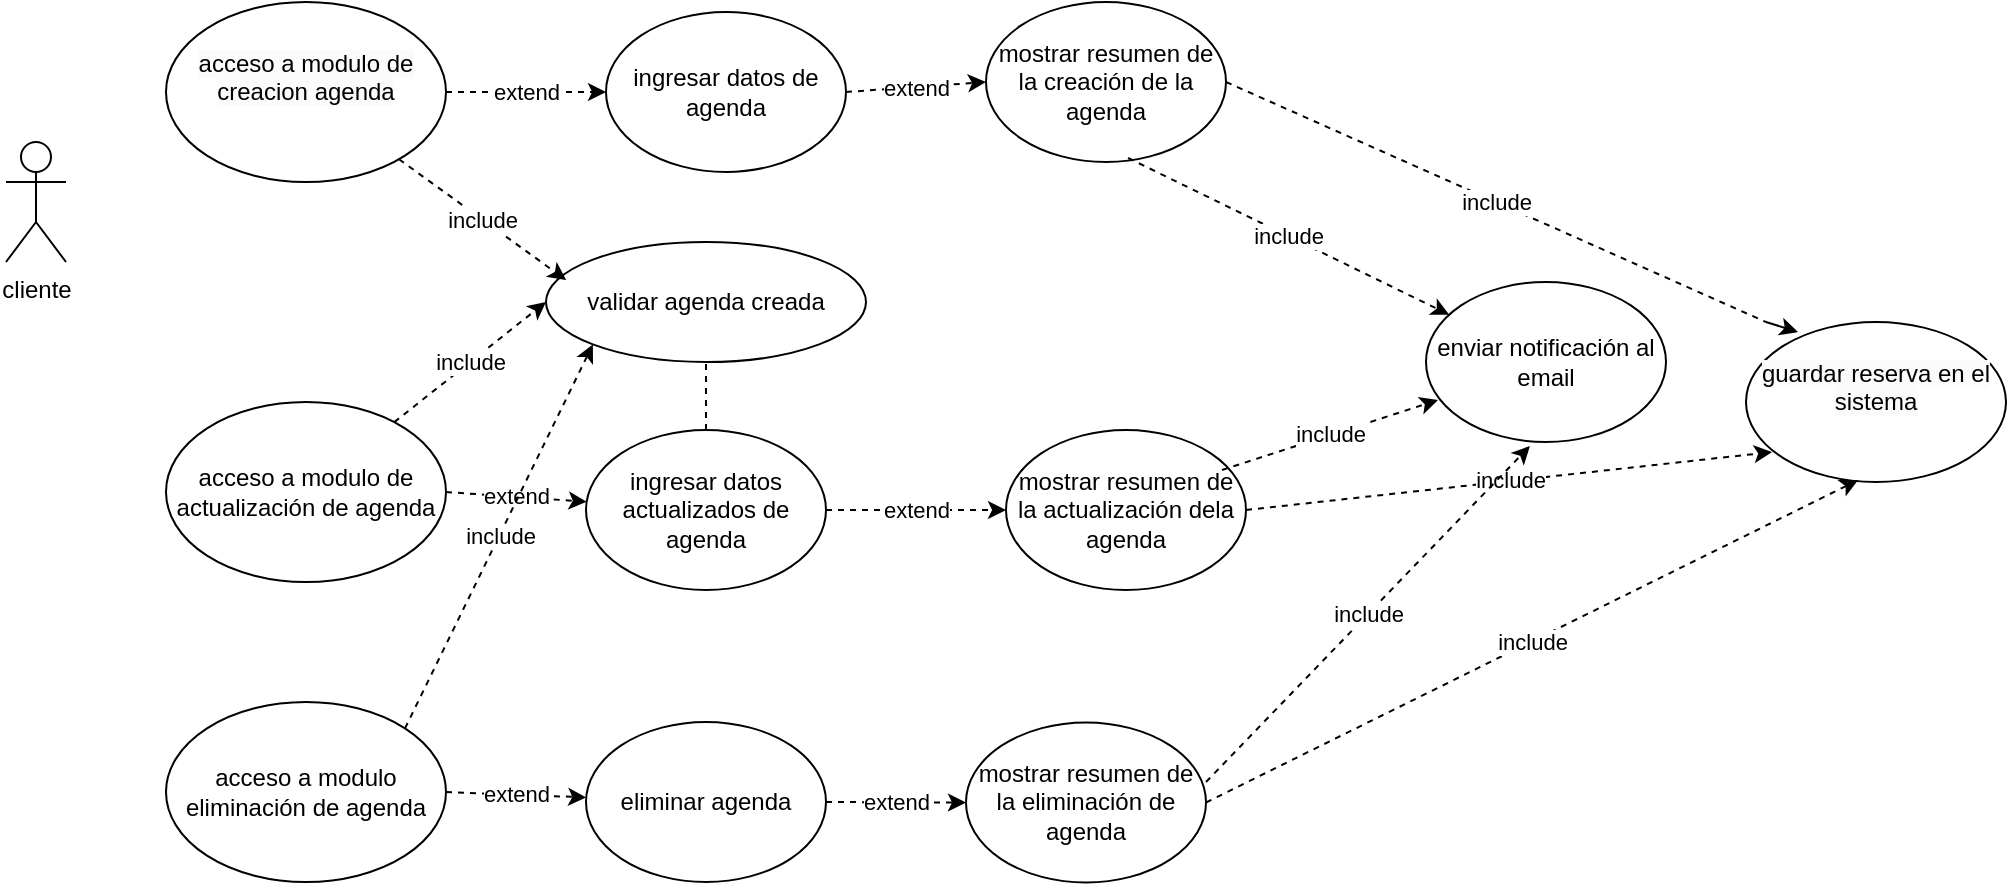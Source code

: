 <mxfile version="24.7.7">
  <diagram name="Página-1" id="i0eWZmUpmiWmabESyE_h">
    <mxGraphModel dx="794" dy="724" grid="1" gridSize="10" guides="1" tooltips="1" connect="1" arrows="1" fold="1" page="1" pageScale="1" pageWidth="1169" pageHeight="827" math="0" shadow="0">
      <root>
        <mxCell id="0" />
        <mxCell id="1" parent="0" />
        <mxCell id="mDGtLJkJGE_eIqr4GVcM-1" value="cliente" style="shape=umlActor;verticalLabelPosition=bottom;verticalAlign=top;html=1;outlineConnect=0;" vertex="1" parent="1">
          <mxGeometry x="20" y="230" width="30" height="60" as="geometry" />
        </mxCell>
        <mxCell id="mDGtLJkJGE_eIqr4GVcM-2" value="&#xa;&lt;span style=&quot;color: rgb(0, 0, 0); font-family: Helvetica; font-size: 12px; font-style: normal; font-variant-ligatures: normal; font-variant-caps: normal; font-weight: 400; letter-spacing: normal; orphans: 2; text-align: center; text-indent: 0px; text-transform: none; widows: 2; word-spacing: 0px; -webkit-text-stroke-width: 0px; white-space: normal; background-color: rgb(251, 251, 251); text-decoration-thickness: initial; text-decoration-style: initial; text-decoration-color: initial; display: inline !important; float: none;&quot;&gt;acceso a modulo de creacion agenda&lt;/span&gt;&#xa;&#xa;" style="ellipse;whiteSpace=wrap;html=1;" vertex="1" parent="1">
          <mxGeometry x="100" y="160" width="140" height="90" as="geometry" />
        </mxCell>
        <mxCell id="mDGtLJkJGE_eIqr4GVcM-3" value="acceso a modulo eliminación de agenda" style="ellipse;whiteSpace=wrap;html=1;" vertex="1" parent="1">
          <mxGeometry x="100" y="510" width="140" height="90" as="geometry" />
        </mxCell>
        <mxCell id="mDGtLJkJGE_eIqr4GVcM-4" value="acceso a modulo de actualización de agenda" style="ellipse;whiteSpace=wrap;html=1;" vertex="1" parent="1">
          <mxGeometry x="100" y="360" width="140" height="90" as="geometry" />
        </mxCell>
        <mxCell id="mDGtLJkJGE_eIqr4GVcM-5" value="ingresar datos de agenda" style="ellipse;whiteSpace=wrap;html=1;" vertex="1" parent="1">
          <mxGeometry x="320" y="165" width="120" height="80" as="geometry" />
        </mxCell>
        <mxCell id="mDGtLJkJGE_eIqr4GVcM-6" value="mostrar resumen de la creación de la agenda" style="ellipse;whiteSpace=wrap;html=1;" vertex="1" parent="1">
          <mxGeometry x="510" y="160" width="120" height="80" as="geometry" />
        </mxCell>
        <mxCell id="mDGtLJkJGE_eIqr4GVcM-7" value="validar agenda creada" style="ellipse;whiteSpace=wrap;html=1;" vertex="1" parent="1">
          <mxGeometry x="290" y="280" width="160" height="60" as="geometry" />
        </mxCell>
        <mxCell id="mDGtLJkJGE_eIqr4GVcM-86" value="" style="edgeStyle=none;shape=connector;rounded=0;orthogonalLoop=1;jettySize=auto;html=1;dashed=1;strokeColor=default;align=center;verticalAlign=middle;fontFamily=Helvetica;fontSize=11;fontColor=default;labelBackgroundColor=default;endArrow=none;" edge="1" parent="1" source="mDGtLJkJGE_eIqr4GVcM-8" target="mDGtLJkJGE_eIqr4GVcM-7">
          <mxGeometry relative="1" as="geometry" />
        </mxCell>
        <mxCell id="mDGtLJkJGE_eIqr4GVcM-8" value="ingresar datos actualizados de agenda" style="ellipse;whiteSpace=wrap;html=1;" vertex="1" parent="1">
          <mxGeometry x="310" y="374" width="120" height="80" as="geometry" />
        </mxCell>
        <mxCell id="mDGtLJkJGE_eIqr4GVcM-11" value="&#xa;&lt;span style=&quot;color: rgb(0, 0, 0); font-family: Helvetica; font-size: 12px; font-style: normal; font-variant-ligatures: normal; font-variant-caps: normal; font-weight: 400; letter-spacing: normal; orphans: 2; text-align: center; text-indent: 0px; text-transform: none; widows: 2; word-spacing: 0px; -webkit-text-stroke-width: 0px; white-space: normal; background-color: rgb(251, 251, 251); text-decoration-thickness: initial; text-decoration-style: initial; text-decoration-color: initial; display: inline !important; float: none;&quot;&gt;guardar reserva en el sistema&lt;/span&gt;&#xa;&#xa;" style="ellipse;whiteSpace=wrap;html=1;" vertex="1" parent="1">
          <mxGeometry x="890" y="320" width="130" height="80" as="geometry" />
        </mxCell>
        <mxCell id="mDGtLJkJGE_eIqr4GVcM-12" value="enviar notificación al email" style="ellipse;whiteSpace=wrap;html=1;" vertex="1" parent="1">
          <mxGeometry x="730" y="300" width="120" height="80" as="geometry" />
        </mxCell>
        <mxCell id="mDGtLJkJGE_eIqr4GVcM-13" value="mostrar resumen de la eliminación de agenda" style="ellipse;whiteSpace=wrap;html=1;" vertex="1" parent="1">
          <mxGeometry x="500" y="520.25" width="120" height="80" as="geometry" />
        </mxCell>
        <mxCell id="mDGtLJkJGE_eIqr4GVcM-14" value="eliminar agenda" style="ellipse;whiteSpace=wrap;html=1;" vertex="1" parent="1">
          <mxGeometry x="310" y="520" width="120" height="80" as="geometry" />
        </mxCell>
        <mxCell id="mDGtLJkJGE_eIqr4GVcM-16" value="mostrar resumen de la actualización dela agenda" style="ellipse;whiteSpace=wrap;html=1;" vertex="1" parent="1">
          <mxGeometry x="520" y="374" width="120" height="80" as="geometry" />
        </mxCell>
        <mxCell id="mDGtLJkJGE_eIqr4GVcM-51" value="include" style="endArrow=none;dashed=1;html=1;rounded=0;exitX=1;exitY=0.5;exitDx=0;exitDy=0;" edge="1" parent="1" source="mDGtLJkJGE_eIqr4GVcM-6">
          <mxGeometry width="50" height="50" relative="1" as="geometry">
            <mxPoint x="610" y="196.14" as="sourcePoint" />
            <mxPoint x="900" y="320" as="targetPoint" />
          </mxGeometry>
        </mxCell>
        <mxCell id="mDGtLJkJGE_eIqr4GVcM-52" value="" style="endArrow=classic;html=1;rounded=0;entryX=0.2;entryY=0.063;entryDx=0;entryDy=0;entryPerimeter=0;" edge="1" parent="1" target="mDGtLJkJGE_eIqr4GVcM-11">
          <mxGeometry width="50" height="50" relative="1" as="geometry">
            <mxPoint x="900" y="320" as="sourcePoint" />
            <mxPoint x="895.931" y="364.223" as="targetPoint" />
          </mxGeometry>
        </mxCell>
        <mxCell id="mDGtLJkJGE_eIqr4GVcM-88" value="extend" style="endArrow=classic;html=1;rounded=0;dashed=1;strokeColor=default;align=center;verticalAlign=middle;fontFamily=Helvetica;fontSize=11;fontColor=default;labelBackgroundColor=default;exitX=1;exitY=0.5;exitDx=0;exitDy=0;" edge="1" parent="1" source="mDGtLJkJGE_eIqr4GVcM-2" target="mDGtLJkJGE_eIqr4GVcM-5">
          <mxGeometry width="50" height="50" relative="1" as="geometry">
            <mxPoint x="480" y="340" as="sourcePoint" />
            <mxPoint x="530" y="290" as="targetPoint" />
          </mxGeometry>
        </mxCell>
        <mxCell id="mDGtLJkJGE_eIqr4GVcM-90" value="extend" style="endArrow=classic;html=1;rounded=0;dashed=1;strokeColor=default;align=center;verticalAlign=middle;fontFamily=Helvetica;fontSize=11;fontColor=default;labelBackgroundColor=default;exitX=1;exitY=0.5;exitDx=0;exitDy=0;entryX=0;entryY=0.5;entryDx=0;entryDy=0;" edge="1" parent="1" source="mDGtLJkJGE_eIqr4GVcM-5" target="mDGtLJkJGE_eIqr4GVcM-6">
          <mxGeometry width="50" height="50" relative="1" as="geometry">
            <mxPoint x="490" y="350" as="sourcePoint" />
            <mxPoint x="540" y="300" as="targetPoint" />
          </mxGeometry>
        </mxCell>
        <mxCell id="mDGtLJkJGE_eIqr4GVcM-91" value="extend" style="endArrow=classic;html=1;rounded=0;dashed=1;strokeColor=default;align=center;verticalAlign=middle;fontFamily=Helvetica;fontSize=11;fontColor=default;labelBackgroundColor=default;exitX=1;exitY=0.5;exitDx=0;exitDy=0;entryX=0;entryY=0.5;entryDx=0;entryDy=0;" edge="1" parent="1" source="mDGtLJkJGE_eIqr4GVcM-8" target="mDGtLJkJGE_eIqr4GVcM-16">
          <mxGeometry width="50" height="50" relative="1" as="geometry">
            <mxPoint x="500" y="360" as="sourcePoint" />
            <mxPoint x="550" y="310" as="targetPoint" />
          </mxGeometry>
        </mxCell>
        <mxCell id="mDGtLJkJGE_eIqr4GVcM-92" value="extend" style="endArrow=classic;html=1;rounded=0;dashed=1;strokeColor=default;align=center;verticalAlign=middle;fontFamily=Helvetica;fontSize=11;fontColor=default;labelBackgroundColor=default;exitX=1;exitY=0.5;exitDx=0;exitDy=0;" edge="1" parent="1" source="mDGtLJkJGE_eIqr4GVcM-4" target="mDGtLJkJGE_eIqr4GVcM-8">
          <mxGeometry width="50" height="50" relative="1" as="geometry">
            <mxPoint x="510" y="370" as="sourcePoint" />
            <mxPoint x="560" y="320" as="targetPoint" />
          </mxGeometry>
        </mxCell>
        <mxCell id="mDGtLJkJGE_eIqr4GVcM-93" value="extend" style="endArrow=classic;html=1;rounded=0;dashed=1;strokeColor=default;align=center;verticalAlign=middle;fontFamily=Helvetica;fontSize=11;fontColor=default;labelBackgroundColor=default;exitX=1;exitY=0.5;exitDx=0;exitDy=0;" edge="1" parent="1" source="mDGtLJkJGE_eIqr4GVcM-3" target="mDGtLJkJGE_eIqr4GVcM-14">
          <mxGeometry width="50" height="50" relative="1" as="geometry">
            <mxPoint x="520" y="380" as="sourcePoint" />
            <mxPoint x="570" y="330" as="targetPoint" />
          </mxGeometry>
        </mxCell>
        <mxCell id="mDGtLJkJGE_eIqr4GVcM-94" value="extend" style="endArrow=classic;html=1;rounded=0;dashed=1;strokeColor=default;align=center;verticalAlign=middle;fontFamily=Helvetica;fontSize=11;fontColor=default;labelBackgroundColor=default;exitX=1;exitY=0.5;exitDx=0;exitDy=0;" edge="1" parent="1" source="mDGtLJkJGE_eIqr4GVcM-14" target="mDGtLJkJGE_eIqr4GVcM-13">
          <mxGeometry width="50" height="50" relative="1" as="geometry">
            <mxPoint x="530" y="390" as="sourcePoint" />
            <mxPoint x="580" y="340" as="targetPoint" />
          </mxGeometry>
        </mxCell>
        <mxCell id="mDGtLJkJGE_eIqr4GVcM-95" value="include" style="endArrow=classic;html=1;rounded=0;dashed=1;strokeColor=default;align=center;verticalAlign=middle;fontFamily=Helvetica;fontSize=11;fontColor=default;labelBackgroundColor=default;exitX=0.592;exitY=0.975;exitDx=0;exitDy=0;exitPerimeter=0;" edge="1" parent="1" source="mDGtLJkJGE_eIqr4GVcM-6" target="mDGtLJkJGE_eIqr4GVcM-12">
          <mxGeometry width="50" height="50" relative="1" as="geometry">
            <mxPoint x="470" y="330" as="sourcePoint" />
            <mxPoint x="520" y="280" as="targetPoint" />
          </mxGeometry>
        </mxCell>
        <mxCell id="mDGtLJkJGE_eIqr4GVcM-96" value="include" style="endArrow=classic;html=1;rounded=0;dashed=1;strokeColor=default;align=center;verticalAlign=middle;fontFamily=Helvetica;fontSize=11;fontColor=default;labelBackgroundColor=default;entryX=0.05;entryY=0.738;entryDx=0;entryDy=0;entryPerimeter=0;exitX=0.9;exitY=0.25;exitDx=0;exitDy=0;exitPerimeter=0;" edge="1" parent="1" source="mDGtLJkJGE_eIqr4GVcM-16" target="mDGtLJkJGE_eIqr4GVcM-12">
          <mxGeometry width="50" height="50" relative="1" as="geometry">
            <mxPoint x="480" y="340" as="sourcePoint" />
            <mxPoint x="530" y="290" as="targetPoint" />
          </mxGeometry>
        </mxCell>
        <mxCell id="mDGtLJkJGE_eIqr4GVcM-97" value="include" style="endArrow=classic;html=1;rounded=0;dashed=1;strokeColor=default;align=center;verticalAlign=middle;fontFamily=Helvetica;fontSize=11;fontColor=default;labelBackgroundColor=default;entryX=0.1;entryY=0.813;entryDx=0;entryDy=0;entryPerimeter=0;exitX=1;exitY=0.5;exitDx=0;exitDy=0;" edge="1" parent="1" source="mDGtLJkJGE_eIqr4GVcM-16" target="mDGtLJkJGE_eIqr4GVcM-11">
          <mxGeometry width="50" height="50" relative="1" as="geometry">
            <mxPoint x="490" y="350" as="sourcePoint" />
            <mxPoint x="540" y="300" as="targetPoint" />
          </mxGeometry>
        </mxCell>
        <mxCell id="mDGtLJkJGE_eIqr4GVcM-98" value="include" style="endArrow=classic;html=1;rounded=0;dashed=1;strokeColor=default;align=center;verticalAlign=middle;fontFamily=Helvetica;fontSize=11;fontColor=default;labelBackgroundColor=default;entryX=0.433;entryY=1.025;entryDx=0;entryDy=0;entryPerimeter=0;exitX=1;exitY=0.372;exitDx=0;exitDy=0;exitPerimeter=0;" edge="1" parent="1" source="mDGtLJkJGE_eIqr4GVcM-13" target="mDGtLJkJGE_eIqr4GVcM-12">
          <mxGeometry width="50" height="50" relative="1" as="geometry">
            <mxPoint x="500" y="360" as="sourcePoint" />
            <mxPoint x="550" y="310" as="targetPoint" />
          </mxGeometry>
        </mxCell>
        <mxCell id="mDGtLJkJGE_eIqr4GVcM-99" value="include" style="endArrow=classic;html=1;rounded=0;dashed=1;strokeColor=default;align=center;verticalAlign=middle;fontFamily=Helvetica;fontSize=11;fontColor=default;labelBackgroundColor=default;entryX=0.431;entryY=0.988;entryDx=0;entryDy=0;entryPerimeter=0;exitX=1;exitY=0.5;exitDx=0;exitDy=0;" edge="1" parent="1" source="mDGtLJkJGE_eIqr4GVcM-13" target="mDGtLJkJGE_eIqr4GVcM-11">
          <mxGeometry width="50" height="50" relative="1" as="geometry">
            <mxPoint x="510" y="370" as="sourcePoint" />
            <mxPoint x="560" y="320" as="targetPoint" />
          </mxGeometry>
        </mxCell>
        <mxCell id="mDGtLJkJGE_eIqr4GVcM-100" value="include" style="endArrow=classic;html=1;rounded=0;dashed=1;strokeColor=default;align=center;verticalAlign=middle;fontFamily=Helvetica;fontSize=11;fontColor=default;labelBackgroundColor=default;entryX=0;entryY=1;entryDx=0;entryDy=0;exitX=1;exitY=0;exitDx=0;exitDy=0;" edge="1" parent="1" source="mDGtLJkJGE_eIqr4GVcM-3" target="mDGtLJkJGE_eIqr4GVcM-7">
          <mxGeometry width="50" height="50" relative="1" as="geometry">
            <mxPoint x="520" y="380" as="sourcePoint" />
            <mxPoint x="570" y="330" as="targetPoint" />
          </mxGeometry>
        </mxCell>
        <mxCell id="mDGtLJkJGE_eIqr4GVcM-101" value="include" style="endArrow=classic;html=1;rounded=0;dashed=1;strokeColor=default;align=center;verticalAlign=middle;fontFamily=Helvetica;fontSize=11;fontColor=default;labelBackgroundColor=default;entryX=0;entryY=0.5;entryDx=0;entryDy=0;" edge="1" parent="1" source="mDGtLJkJGE_eIqr4GVcM-4" target="mDGtLJkJGE_eIqr4GVcM-7">
          <mxGeometry width="50" height="50" relative="1" as="geometry">
            <mxPoint x="530" y="390" as="sourcePoint" />
            <mxPoint x="580" y="340" as="targetPoint" />
          </mxGeometry>
        </mxCell>
        <mxCell id="mDGtLJkJGE_eIqr4GVcM-102" value="include" style="endArrow=classic;html=1;rounded=0;dashed=1;strokeColor=default;align=center;verticalAlign=middle;fontFamily=Helvetica;fontSize=11;fontColor=default;labelBackgroundColor=default;entryX=0.063;entryY=0.317;entryDx=0;entryDy=0;entryPerimeter=0;" edge="1" parent="1" source="mDGtLJkJGE_eIqr4GVcM-2" target="mDGtLJkJGE_eIqr4GVcM-7">
          <mxGeometry width="50" height="50" relative="1" as="geometry">
            <mxPoint x="540" y="400" as="sourcePoint" />
            <mxPoint x="590" y="350" as="targetPoint" />
          </mxGeometry>
        </mxCell>
      </root>
    </mxGraphModel>
  </diagram>
</mxfile>
